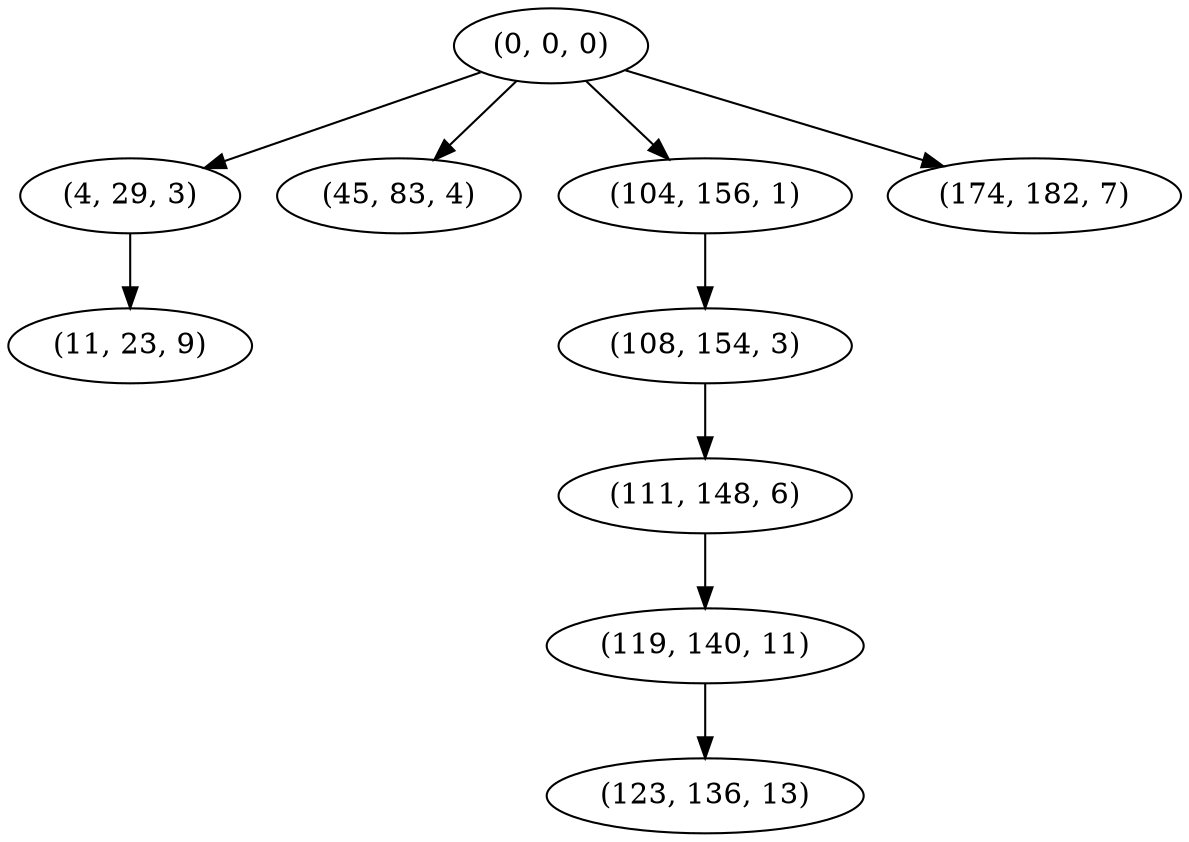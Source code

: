 digraph tree {
    "(0, 0, 0)";
    "(4, 29, 3)";
    "(11, 23, 9)";
    "(45, 83, 4)";
    "(104, 156, 1)";
    "(108, 154, 3)";
    "(111, 148, 6)";
    "(119, 140, 11)";
    "(123, 136, 13)";
    "(174, 182, 7)";
    "(0, 0, 0)" -> "(4, 29, 3)";
    "(0, 0, 0)" -> "(45, 83, 4)";
    "(0, 0, 0)" -> "(104, 156, 1)";
    "(0, 0, 0)" -> "(174, 182, 7)";
    "(4, 29, 3)" -> "(11, 23, 9)";
    "(104, 156, 1)" -> "(108, 154, 3)";
    "(108, 154, 3)" -> "(111, 148, 6)";
    "(111, 148, 6)" -> "(119, 140, 11)";
    "(119, 140, 11)" -> "(123, 136, 13)";
}
